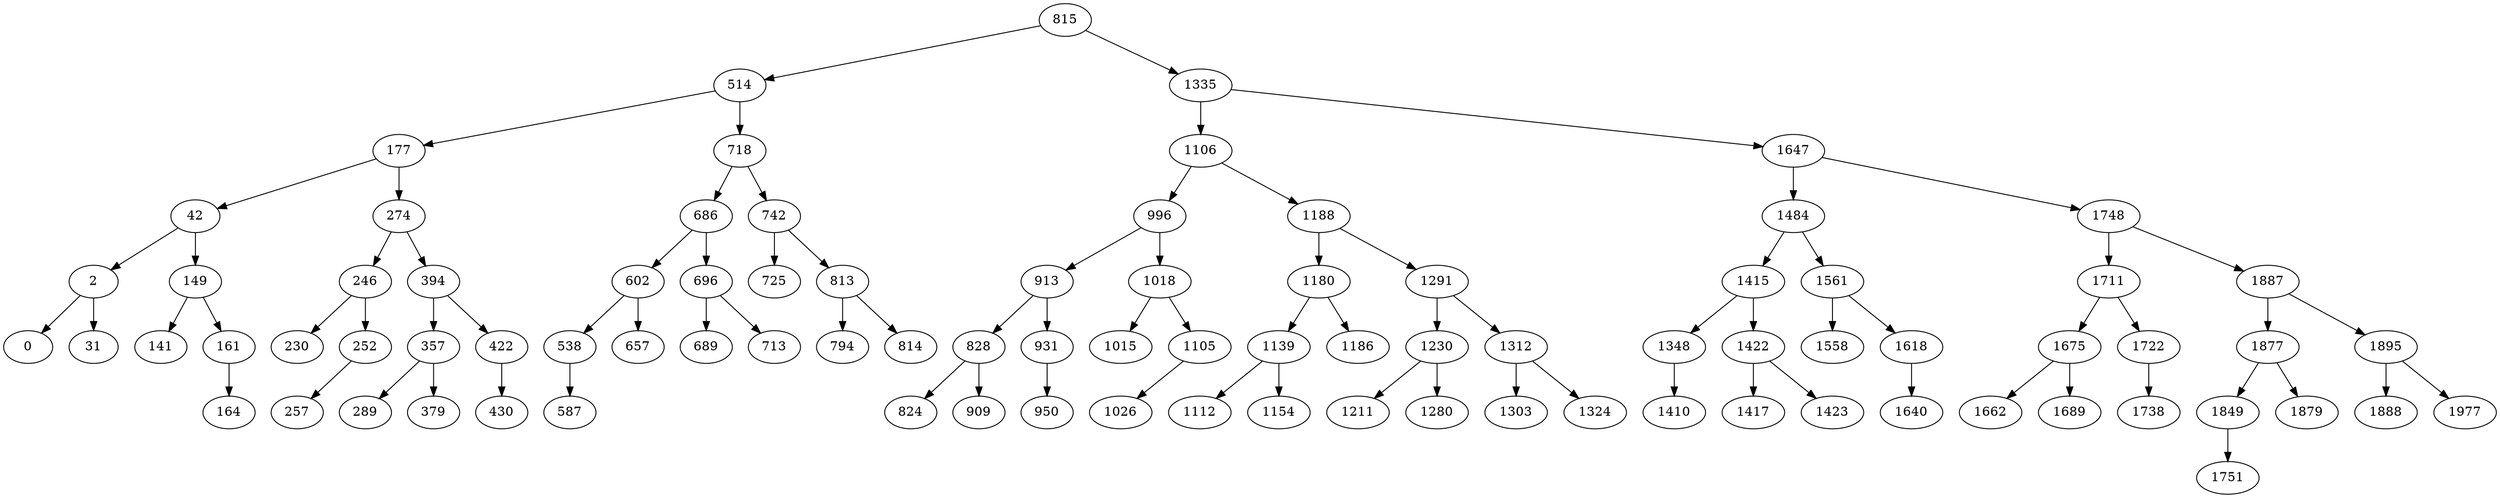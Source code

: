 digraph AVLBaum
{
815 -> 514;
815 -> 1335;
514 -> 177;
514 -> 718;
177 -> 42;
177 -> 274;
42 -> 2;
42 -> 149;
2 -> 0;
2 -> 31;
149 -> 141;
149 -> 161;
161 -> 164;
274 -> 246;
274 -> 394;
246 -> 230;
246 -> 252;
252 -> 257;
394 -> 357;
394 -> 422;
357 -> 289;
357 -> 379;
422 -> 430;
718 -> 686;
718 -> 742;
686 -> 602;
686 -> 696;
602 -> 538;
602 -> 657;
538 -> 587;
696 -> 689;
696 -> 713;
742 -> 725;
742 -> 813;
813 -> 794;
813 -> 814;
1335 -> 1106;
1335 -> 1647;
1106 -> 996;
1106 -> 1188;
996 -> 913;
996 -> 1018;
913 -> 828;
913 -> 931;
828 -> 824;
828 -> 909;
931 -> 950;
1018 -> 1015;
1018 -> 1105;
1105 -> 1026;
1188 -> 1180;
1188 -> 1291;
1180 -> 1139;
1180 -> 1186;
1139 -> 1112;
1139 -> 1154;
1291 -> 1230;
1291 -> 1312;
1230 -> 1211;
1230 -> 1280;
1312 -> 1303;
1312 -> 1324;
1647 -> 1484;
1647 -> 1748;
1484 -> 1415;
1484 -> 1561;
1415 -> 1348;
1415 -> 1422;
1348 -> 1410;
1422 -> 1417;
1422 -> 1423;
1561 -> 1558;
1561 -> 1618;
1618 -> 1640;
1748 -> 1711;
1748 -> 1887;
1711 -> 1675;
1711 -> 1722;
1675 -> 1662;
1675 -> 1689;
1722 -> 1738;
1887 -> 1877;
1887 -> 1895;
1877 -> 1849;
1877 -> 1879;
1849 -> 1751;
1895 -> 1888;
1895 -> 1977;
}
